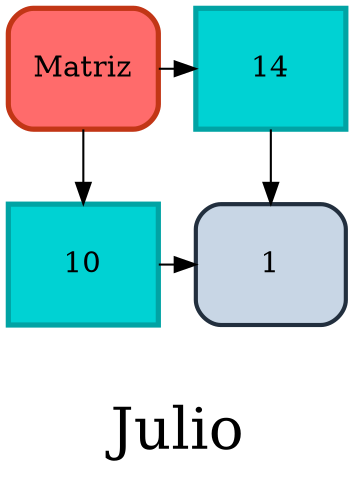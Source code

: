 
        digraph G {
        label="\nJulio" fontsize=28;
        node [shape=box, height=0.8];
        Head[ label = "Matriz", width = 1, style = "filled, rounded" fillcolor = "#ff6b6b", color="#c23616" group = 1 penwidth=2.5];
        
		F10 [label = "10"   width = 1 style = filled, fillcolor = "#00d2d3", color="#01a3a4" penwidth=2.5 group = 1 ];
		edge[dir="both"];
		edge[dir="forward"];
		C14 [label = "14"   width = 1 style = filled, fillcolor = "#00d2d3", color="#01a3a4" penwidth=2.5 group = 14 ];
		Head -> F10; 
		Head -> C14;
		{ rank = same; Head;C14; }
		N10_L14 [label = "1" width = 1, style="filled, rounded" fillcolor="#c8d6e5" color="#222f3e" penwidth=2 group = 14 ];
		F10 -> N10_L14;
		{ rank = same; F10; N10_L14; }
		C14 -> N10_L14;
}